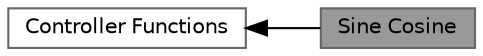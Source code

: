 digraph "Sine Cosine"
{
 // LATEX_PDF_SIZE
  bgcolor="transparent";
  edge [fontname=Helvetica,fontsize=10,labelfontname=Helvetica,labelfontsize=10];
  node [fontname=Helvetica,fontsize=10,shape=box,height=0.2,width=0.4];
  rankdir=LR;
  Node1 [id="Node000001",label="Sine Cosine",height=0.2,width=0.4,color="gray40", fillcolor="grey60", style="filled", fontcolor="black",tooltip=" "];
  Node2 [id="Node000002",label="Controller Functions",height=0.2,width=0.4,color="grey40", fillcolor="white", style="filled",URL="$group__group_controller.html",tooltip=" "];
  Node2->Node1 [shape=plaintext, dir="back", style="solid"];
}
